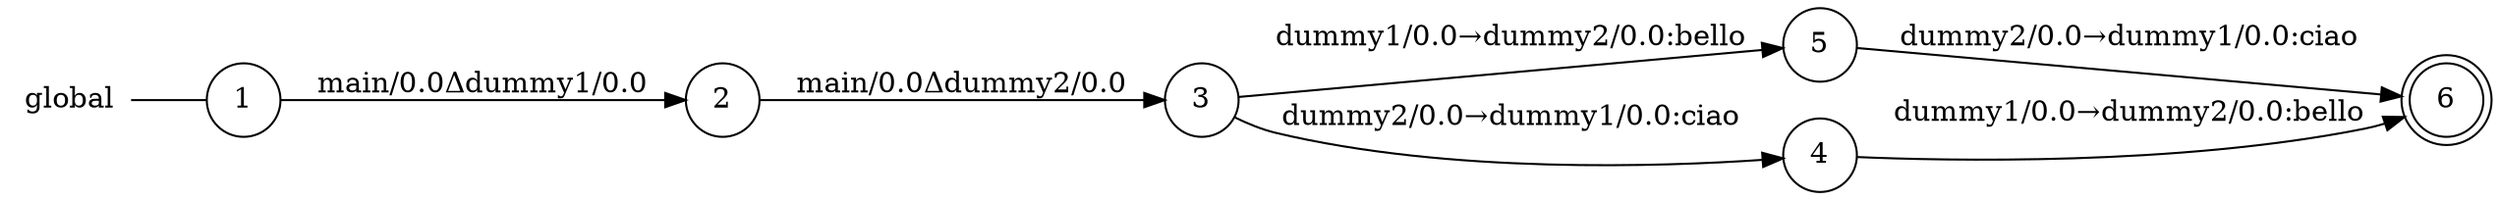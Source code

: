 digraph global {
	rankdir="LR";
	n_0 [label="global", shape="plaintext"];
	n_1 [id="5", shape=circle, label="5"];
	n_2 [id="6", shape=doublecircle, label="6"];
	n_3 [id="1", shape=circle, label="1"];
	n_0 -> n_3 [arrowhead=none];
	n_4 [id="2", shape=circle, label="2"];
	n_5 [id="4", shape=circle, label="4"];
	n_6 [id="3", shape=circle, label="3"];

	n_5 -> n_2 [id="[$e|4]", label="dummy1/0.0→dummy2/0.0:bello"];
	n_4 -> n_6 [id="[$e|1]", label="main/0.0Δdummy2/0.0"];
	n_6 -> n_1 [id="[$e|3]", label="dummy1/0.0→dummy2/0.0:bello"];
	n_3 -> n_4 [id="[$e|0]", label="main/0.0Δdummy1/0.0"];
	n_6 -> n_5 [id="[$e|2]", label="dummy2/0.0→dummy1/0.0:ciao"];
	n_1 -> n_2 [id="[$e|5]", label="dummy2/0.0→dummy1/0.0:ciao"];
}
